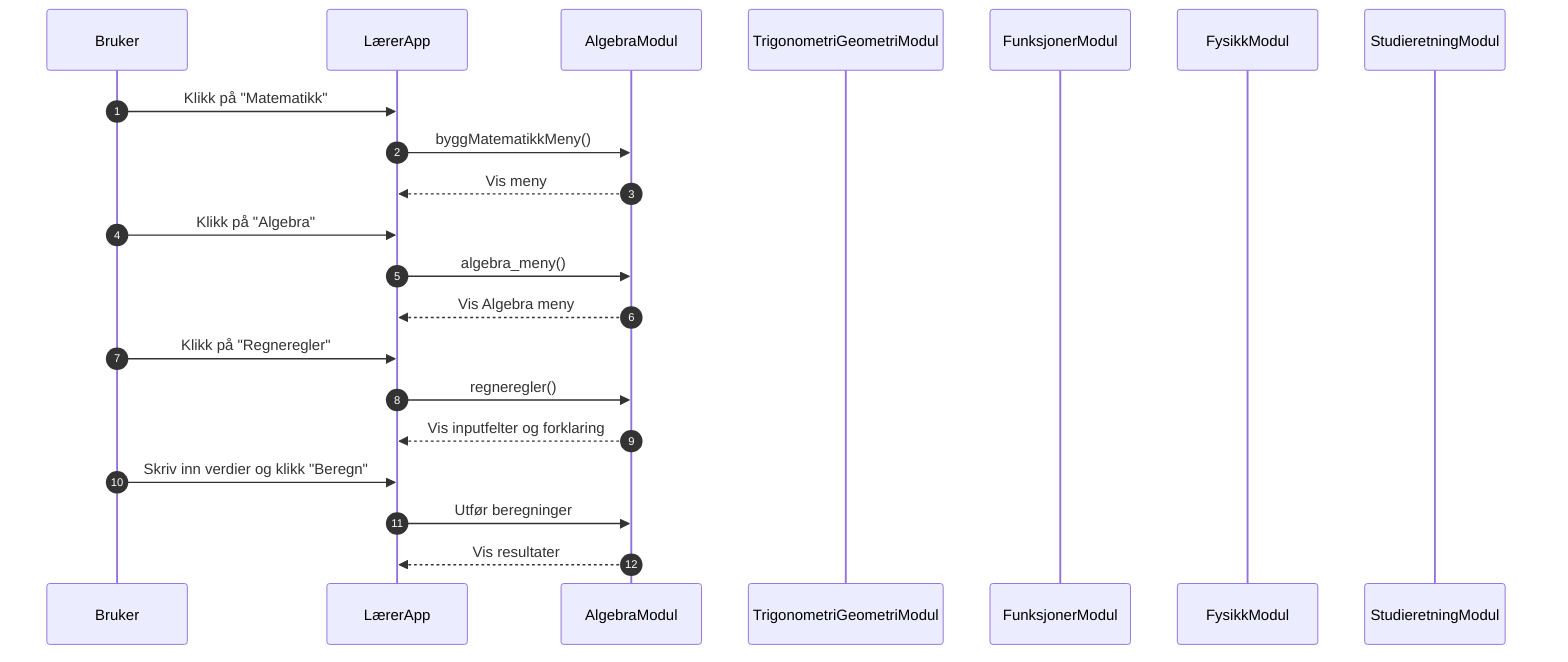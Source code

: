 sequenceDiagram
    autonumber
    participant Bruker
    participant LærerApp
    participant AlgebraModul
    participant TrigonometriGeometriModul
    participant FunksjonerModul
    participant FysikkModul
    participant StudieretningModul

    Bruker->>LærerApp: Klikk på "Matematikk"
    LærerApp->>AlgebraModul: byggMatematikkMeny()
    AlgebraModul-->>LærerApp: Vis meny
    Bruker->>LærerApp: Klikk på "Algebra"
    LærerApp->>AlgebraModul: algebra_meny()
    AlgebraModul-->>LærerApp: Vis Algebra meny
    Bruker->>LærerApp: Klikk på "Regneregler"
    LærerApp->>AlgebraModul: regneregler()
    AlgebraModul-->>LærerApp: Vis inputfelter og forklaring
    Bruker->>LærerApp: Skriv inn verdier og klikk "Beregn"
    LærerApp->>AlgebraModul: Utfør beregninger
    AlgebraModul-->>LærerApp: Vis resultater